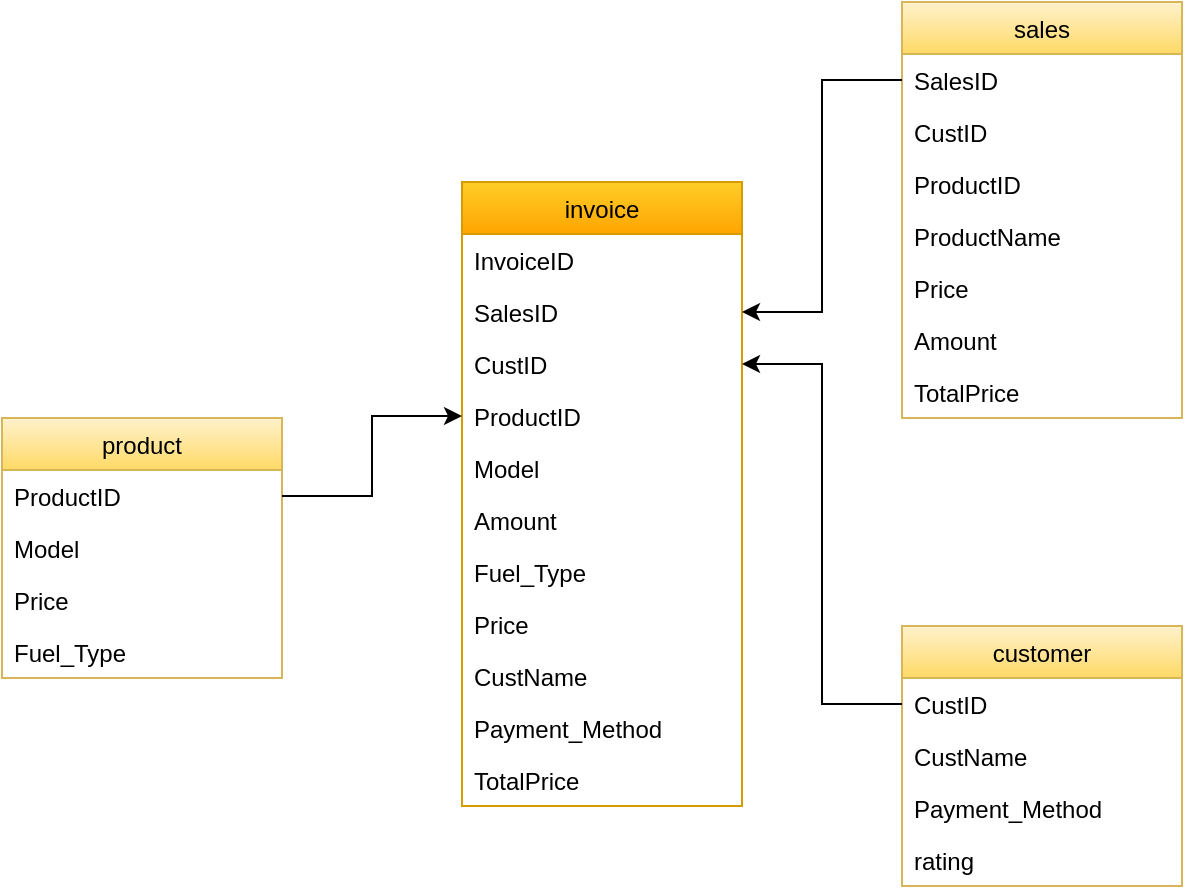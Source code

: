 <mxfile version="20.2.3" type="device"><diagram name="Page-1" id="a7904f86-f2b4-8e86-fa97-74104820619b"><mxGraphModel dx="650" dy="675" grid="1" gridSize="10" guides="1" tooltips="1" connect="1" arrows="1" fold="1" page="1" pageScale="1" pageWidth="1100" pageHeight="850" background="none" math="0" shadow="0"><root><mxCell id="0"/><mxCell id="1" parent="0"/><mxCell id="TLRb-pXpbZpstC4cIk8S-5" value="invoice" style="swimlane;fontStyle=0;childLayout=stackLayout;horizontal=1;startSize=26;fillColor=#ffcd28;horizontalStack=0;resizeParent=1;resizeParentMax=0;resizeLast=0;collapsible=1;marginBottom=0;strokeColor=#d79b00;gradientColor=#ffa500;" vertex="1" parent="1"><mxGeometry x="260" y="200" width="140" height="312" as="geometry"/></mxCell><mxCell id="TLRb-pXpbZpstC4cIk8S-76" value="InvoiceID" style="text;strokeColor=none;fillColor=none;align=left;verticalAlign=top;spacingLeft=4;spacingRight=4;overflow=hidden;rotatable=0;points=[[0,0.5],[1,0.5]];portConstraint=eastwest;" vertex="1" parent="TLRb-pXpbZpstC4cIk8S-5"><mxGeometry y="26" width="140" height="26" as="geometry"/></mxCell><mxCell id="TLRb-pXpbZpstC4cIk8S-6" value="SalesID" style="text;strokeColor=none;fillColor=none;align=left;verticalAlign=top;spacingLeft=4;spacingRight=4;overflow=hidden;rotatable=0;points=[[0,0.5],[1,0.5]];portConstraint=eastwest;" vertex="1" parent="TLRb-pXpbZpstC4cIk8S-5"><mxGeometry y="52" width="140" height="26" as="geometry"/></mxCell><mxCell id="TLRb-pXpbZpstC4cIk8S-7" value="CustID" style="text;strokeColor=none;fillColor=none;align=left;verticalAlign=top;spacingLeft=4;spacingRight=4;overflow=hidden;rotatable=0;points=[[0,0.5],[1,0.5]];portConstraint=eastwest;" vertex="1" parent="TLRb-pXpbZpstC4cIk8S-5"><mxGeometry y="78" width="140" height="26" as="geometry"/></mxCell><mxCell id="TLRb-pXpbZpstC4cIk8S-8" value="ProductID" style="text;strokeColor=none;fillColor=none;align=left;verticalAlign=top;spacingLeft=4;spacingRight=4;overflow=hidden;rotatable=0;points=[[0,0.5],[1,0.5]];portConstraint=eastwest;" vertex="1" parent="TLRb-pXpbZpstC4cIk8S-5"><mxGeometry y="104" width="140" height="26" as="geometry"/></mxCell><mxCell id="TLRb-pXpbZpstC4cIk8S-12" value="Model" style="text;strokeColor=none;fillColor=none;align=left;verticalAlign=top;spacingLeft=4;spacingRight=4;overflow=hidden;rotatable=0;points=[[0,0.5],[1,0.5]];portConstraint=eastwest;" vertex="1" parent="TLRb-pXpbZpstC4cIk8S-5"><mxGeometry y="130" width="140" height="26" as="geometry"/></mxCell><mxCell id="TLRb-pXpbZpstC4cIk8S-11" value="Amount" style="text;strokeColor=none;fillColor=none;align=left;verticalAlign=top;spacingLeft=4;spacingRight=4;overflow=hidden;rotatable=0;points=[[0,0.5],[1,0.5]];portConstraint=eastwest;" vertex="1" parent="TLRb-pXpbZpstC4cIk8S-5"><mxGeometry y="156" width="140" height="26" as="geometry"/></mxCell><mxCell id="TLRb-pXpbZpstC4cIk8S-9" value="Fuel_Type" style="text;strokeColor=none;fillColor=none;align=left;verticalAlign=top;spacingLeft=4;spacingRight=4;overflow=hidden;rotatable=0;points=[[0,0.5],[1,0.5]];portConstraint=eastwest;" vertex="1" parent="TLRb-pXpbZpstC4cIk8S-5"><mxGeometry y="182" width="140" height="26" as="geometry"/></mxCell><mxCell id="TLRb-pXpbZpstC4cIk8S-14" value="Price" style="text;strokeColor=none;fillColor=none;align=left;verticalAlign=top;spacingLeft=4;spacingRight=4;overflow=hidden;rotatable=0;points=[[0,0.5],[1,0.5]];portConstraint=eastwest;" vertex="1" parent="TLRb-pXpbZpstC4cIk8S-5"><mxGeometry y="208" width="140" height="26" as="geometry"/></mxCell><mxCell id="TLRb-pXpbZpstC4cIk8S-13" value="CustName" style="text;strokeColor=none;fillColor=none;align=left;verticalAlign=top;spacingLeft=4;spacingRight=4;overflow=hidden;rotatable=0;points=[[0,0.5],[1,0.5]];portConstraint=eastwest;" vertex="1" parent="TLRb-pXpbZpstC4cIk8S-5"><mxGeometry y="234" width="140" height="26" as="geometry"/></mxCell><mxCell id="TLRb-pXpbZpstC4cIk8S-15" value="Payment_Method" style="text;strokeColor=none;fillColor=none;align=left;verticalAlign=top;spacingLeft=4;spacingRight=4;overflow=hidden;rotatable=0;points=[[0,0.5],[1,0.5]];portConstraint=eastwest;" vertex="1" parent="TLRb-pXpbZpstC4cIk8S-5"><mxGeometry y="260" width="140" height="26" as="geometry"/></mxCell><mxCell id="TLRb-pXpbZpstC4cIk8S-16" value="TotalPrice" style="text;strokeColor=none;fillColor=none;align=left;verticalAlign=top;spacingLeft=4;spacingRight=4;overflow=hidden;rotatable=0;points=[[0,0.5],[1,0.5]];portConstraint=eastwest;" vertex="1" parent="TLRb-pXpbZpstC4cIk8S-5"><mxGeometry y="286" width="140" height="26" as="geometry"/></mxCell><mxCell id="TLRb-pXpbZpstC4cIk8S-18" value="product" style="swimlane;fontStyle=0;childLayout=stackLayout;horizontal=1;startSize=26;fillColor=#fff2cc;horizontalStack=0;resizeParent=1;resizeParentMax=0;resizeLast=0;collapsible=1;marginBottom=0;strokeColor=#d6b656;gradientColor=#ffd966;" vertex="1" parent="1"><mxGeometry x="30" y="318" width="140" height="130" as="geometry"/></mxCell><mxCell id="TLRb-pXpbZpstC4cIk8S-19" value="ProductID" style="text;strokeColor=none;fillColor=none;align=left;verticalAlign=top;spacingLeft=4;spacingRight=4;overflow=hidden;rotatable=0;points=[[0,0.5],[1,0.5]];portConstraint=eastwest;" vertex="1" parent="TLRb-pXpbZpstC4cIk8S-18"><mxGeometry y="26" width="140" height="26" as="geometry"/></mxCell><mxCell id="TLRb-pXpbZpstC4cIk8S-20" value="Model" style="text;strokeColor=none;fillColor=none;align=left;verticalAlign=top;spacingLeft=4;spacingRight=4;overflow=hidden;rotatable=0;points=[[0,0.5],[1,0.5]];portConstraint=eastwest;" vertex="1" parent="TLRb-pXpbZpstC4cIk8S-18"><mxGeometry y="52" width="140" height="26" as="geometry"/></mxCell><mxCell id="TLRb-pXpbZpstC4cIk8S-21" value="Price" style="text;strokeColor=none;fillColor=none;align=left;verticalAlign=top;spacingLeft=4;spacingRight=4;overflow=hidden;rotatable=0;points=[[0,0.5],[1,0.5]];portConstraint=eastwest;" vertex="1" parent="TLRb-pXpbZpstC4cIk8S-18"><mxGeometry y="78" width="140" height="26" as="geometry"/></mxCell><mxCell id="TLRb-pXpbZpstC4cIk8S-26" value="Fuel_Type" style="text;strokeColor=none;fillColor=none;align=left;verticalAlign=top;spacingLeft=4;spacingRight=4;overflow=hidden;rotatable=0;points=[[0,0.5],[1,0.5]];portConstraint=eastwest;" vertex="1" parent="TLRb-pXpbZpstC4cIk8S-18"><mxGeometry y="104" width="140" height="26" as="geometry"/></mxCell><mxCell id="TLRb-pXpbZpstC4cIk8S-36" value="customer" style="swimlane;fontStyle=0;childLayout=stackLayout;horizontal=1;startSize=26;fillColor=#fff2cc;horizontalStack=0;resizeParent=1;resizeParentMax=0;resizeLast=0;collapsible=1;marginBottom=0;gradientColor=#ffd966;strokeColor=#d6b656;" vertex="1" parent="1"><mxGeometry x="480" y="422" width="140" height="130" as="geometry"/></mxCell><mxCell id="TLRb-pXpbZpstC4cIk8S-37" value="CustID" style="text;strokeColor=none;fillColor=none;align=left;verticalAlign=top;spacingLeft=4;spacingRight=4;overflow=hidden;rotatable=0;points=[[0,0.5],[1,0.5]];portConstraint=eastwest;" vertex="1" parent="TLRb-pXpbZpstC4cIk8S-36"><mxGeometry y="26" width="140" height="26" as="geometry"/></mxCell><mxCell id="TLRb-pXpbZpstC4cIk8S-38" value="CustName" style="text;strokeColor=none;fillColor=none;align=left;verticalAlign=top;spacingLeft=4;spacingRight=4;overflow=hidden;rotatable=0;points=[[0,0.5],[1,0.5]];portConstraint=eastwest;" vertex="1" parent="TLRb-pXpbZpstC4cIk8S-36"><mxGeometry y="52" width="140" height="26" as="geometry"/></mxCell><mxCell id="TLRb-pXpbZpstC4cIk8S-40" value="Payment_Method" style="text;strokeColor=none;fillColor=none;align=left;verticalAlign=top;spacingLeft=4;spacingRight=4;overflow=hidden;rotatable=0;points=[[0,0.5],[1,0.5]];portConstraint=eastwest;" vertex="1" parent="TLRb-pXpbZpstC4cIk8S-36"><mxGeometry y="78" width="140" height="26" as="geometry"/></mxCell><mxCell id="TLRb-pXpbZpstC4cIk8S-41" value="rating" style="text;strokeColor=none;fillColor=none;align=left;verticalAlign=top;spacingLeft=4;spacingRight=4;overflow=hidden;rotatable=0;points=[[0,0.5],[1,0.5]];portConstraint=eastwest;" vertex="1" parent="TLRb-pXpbZpstC4cIk8S-36"><mxGeometry y="104" width="140" height="26" as="geometry"/></mxCell><mxCell id="TLRb-pXpbZpstC4cIk8S-62" value="sales" style="swimlane;fontStyle=0;childLayout=stackLayout;horizontal=1;startSize=26;fillColor=#fff2cc;horizontalStack=0;resizeParent=1;resizeParentMax=0;resizeLast=0;collapsible=1;marginBottom=0;gradientColor=#ffd966;strokeColor=#d6b656;" vertex="1" parent="1"><mxGeometry x="480" y="110" width="140" height="208" as="geometry"/></mxCell><mxCell id="TLRb-pXpbZpstC4cIk8S-63" value="SalesID" style="text;strokeColor=none;fillColor=none;align=left;verticalAlign=top;spacingLeft=4;spacingRight=4;overflow=hidden;rotatable=0;points=[[0,0.5],[1,0.5]];portConstraint=eastwest;" vertex="1" parent="TLRb-pXpbZpstC4cIk8S-62"><mxGeometry y="26" width="140" height="26" as="geometry"/></mxCell><mxCell id="TLRb-pXpbZpstC4cIk8S-64" value="CustID" style="text;strokeColor=none;fillColor=none;align=left;verticalAlign=top;spacingLeft=4;spacingRight=4;overflow=hidden;rotatable=0;points=[[0,0.5],[1,0.5]];portConstraint=eastwest;" vertex="1" parent="TLRb-pXpbZpstC4cIk8S-62"><mxGeometry y="52" width="140" height="26" as="geometry"/></mxCell><mxCell id="TLRb-pXpbZpstC4cIk8S-65" value="ProductID" style="text;strokeColor=none;fillColor=none;align=left;verticalAlign=top;spacingLeft=4;spacingRight=4;overflow=hidden;rotatable=0;points=[[0,0.5],[1,0.5]];portConstraint=eastwest;" vertex="1" parent="TLRb-pXpbZpstC4cIk8S-62"><mxGeometry y="78" width="140" height="26" as="geometry"/></mxCell><mxCell id="TLRb-pXpbZpstC4cIk8S-66" value="ProductName" style="text;strokeColor=none;fillColor=none;align=left;verticalAlign=top;spacingLeft=4;spacingRight=4;overflow=hidden;rotatable=0;points=[[0,0.5],[1,0.5]];portConstraint=eastwest;" vertex="1" parent="TLRb-pXpbZpstC4cIk8S-62"><mxGeometry y="104" width="140" height="26" as="geometry"/></mxCell><mxCell id="TLRb-pXpbZpstC4cIk8S-67" value="Price" style="text;strokeColor=none;fillColor=none;align=left;verticalAlign=top;spacingLeft=4;spacingRight=4;overflow=hidden;rotatable=0;points=[[0,0.5],[1,0.5]];portConstraint=eastwest;" vertex="1" parent="TLRb-pXpbZpstC4cIk8S-62"><mxGeometry y="130" width="140" height="26" as="geometry"/></mxCell><mxCell id="TLRb-pXpbZpstC4cIk8S-68" value="Amount" style="text;strokeColor=none;fillColor=none;align=left;verticalAlign=top;spacingLeft=4;spacingRight=4;overflow=hidden;rotatable=0;points=[[0,0.5],[1,0.5]];portConstraint=eastwest;" vertex="1" parent="TLRb-pXpbZpstC4cIk8S-62"><mxGeometry y="156" width="140" height="26" as="geometry"/></mxCell><mxCell id="TLRb-pXpbZpstC4cIk8S-69" value="TotalPrice" style="text;strokeColor=none;fillColor=none;align=left;verticalAlign=top;spacingLeft=4;spacingRight=4;overflow=hidden;rotatable=0;points=[[0,0.5],[1,0.5]];portConstraint=eastwest;" vertex="1" parent="TLRb-pXpbZpstC4cIk8S-62"><mxGeometry y="182" width="140" height="26" as="geometry"/></mxCell><mxCell id="TLRb-pXpbZpstC4cIk8S-78" style="edgeStyle=orthogonalEdgeStyle;rounded=0;orthogonalLoop=1;jettySize=auto;html=1;entryX=1;entryY=0.5;entryDx=0;entryDy=0;" edge="1" parent="1" source="TLRb-pXpbZpstC4cIk8S-63" target="TLRb-pXpbZpstC4cIk8S-6"><mxGeometry relative="1" as="geometry"/></mxCell><mxCell id="TLRb-pXpbZpstC4cIk8S-79" style="edgeStyle=orthogonalEdgeStyle;rounded=0;orthogonalLoop=1;jettySize=auto;html=1;entryX=1;entryY=0.5;entryDx=0;entryDy=0;" edge="1" parent="1" source="TLRb-pXpbZpstC4cIk8S-37" target="TLRb-pXpbZpstC4cIk8S-7"><mxGeometry relative="1" as="geometry"/></mxCell><mxCell id="TLRb-pXpbZpstC4cIk8S-82" style="edgeStyle=orthogonalEdgeStyle;rounded=0;orthogonalLoop=1;jettySize=auto;html=1;entryX=0;entryY=0.5;entryDx=0;entryDy=0;" edge="1" parent="1" source="TLRb-pXpbZpstC4cIk8S-19" target="TLRb-pXpbZpstC4cIk8S-8"><mxGeometry relative="1" as="geometry"/></mxCell></root></mxGraphModel></diagram></mxfile>